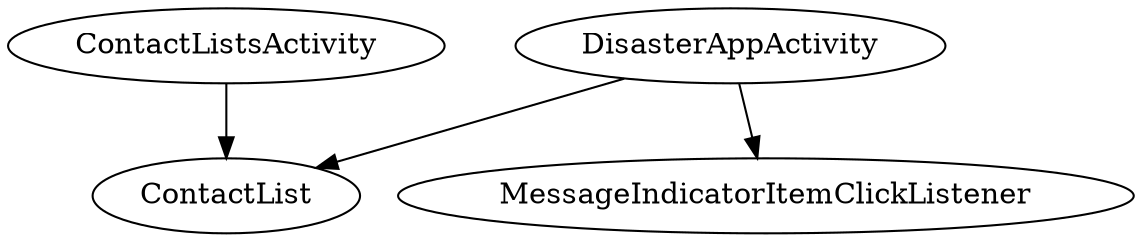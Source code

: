 digraph G1 {
  concentrate = true;
  ContactListsActivity -> ContactList;
  DisasterAppActivity -> MessageIndicatorItemClickListener;
  DisasterAppActivity -> ContactList;
}

